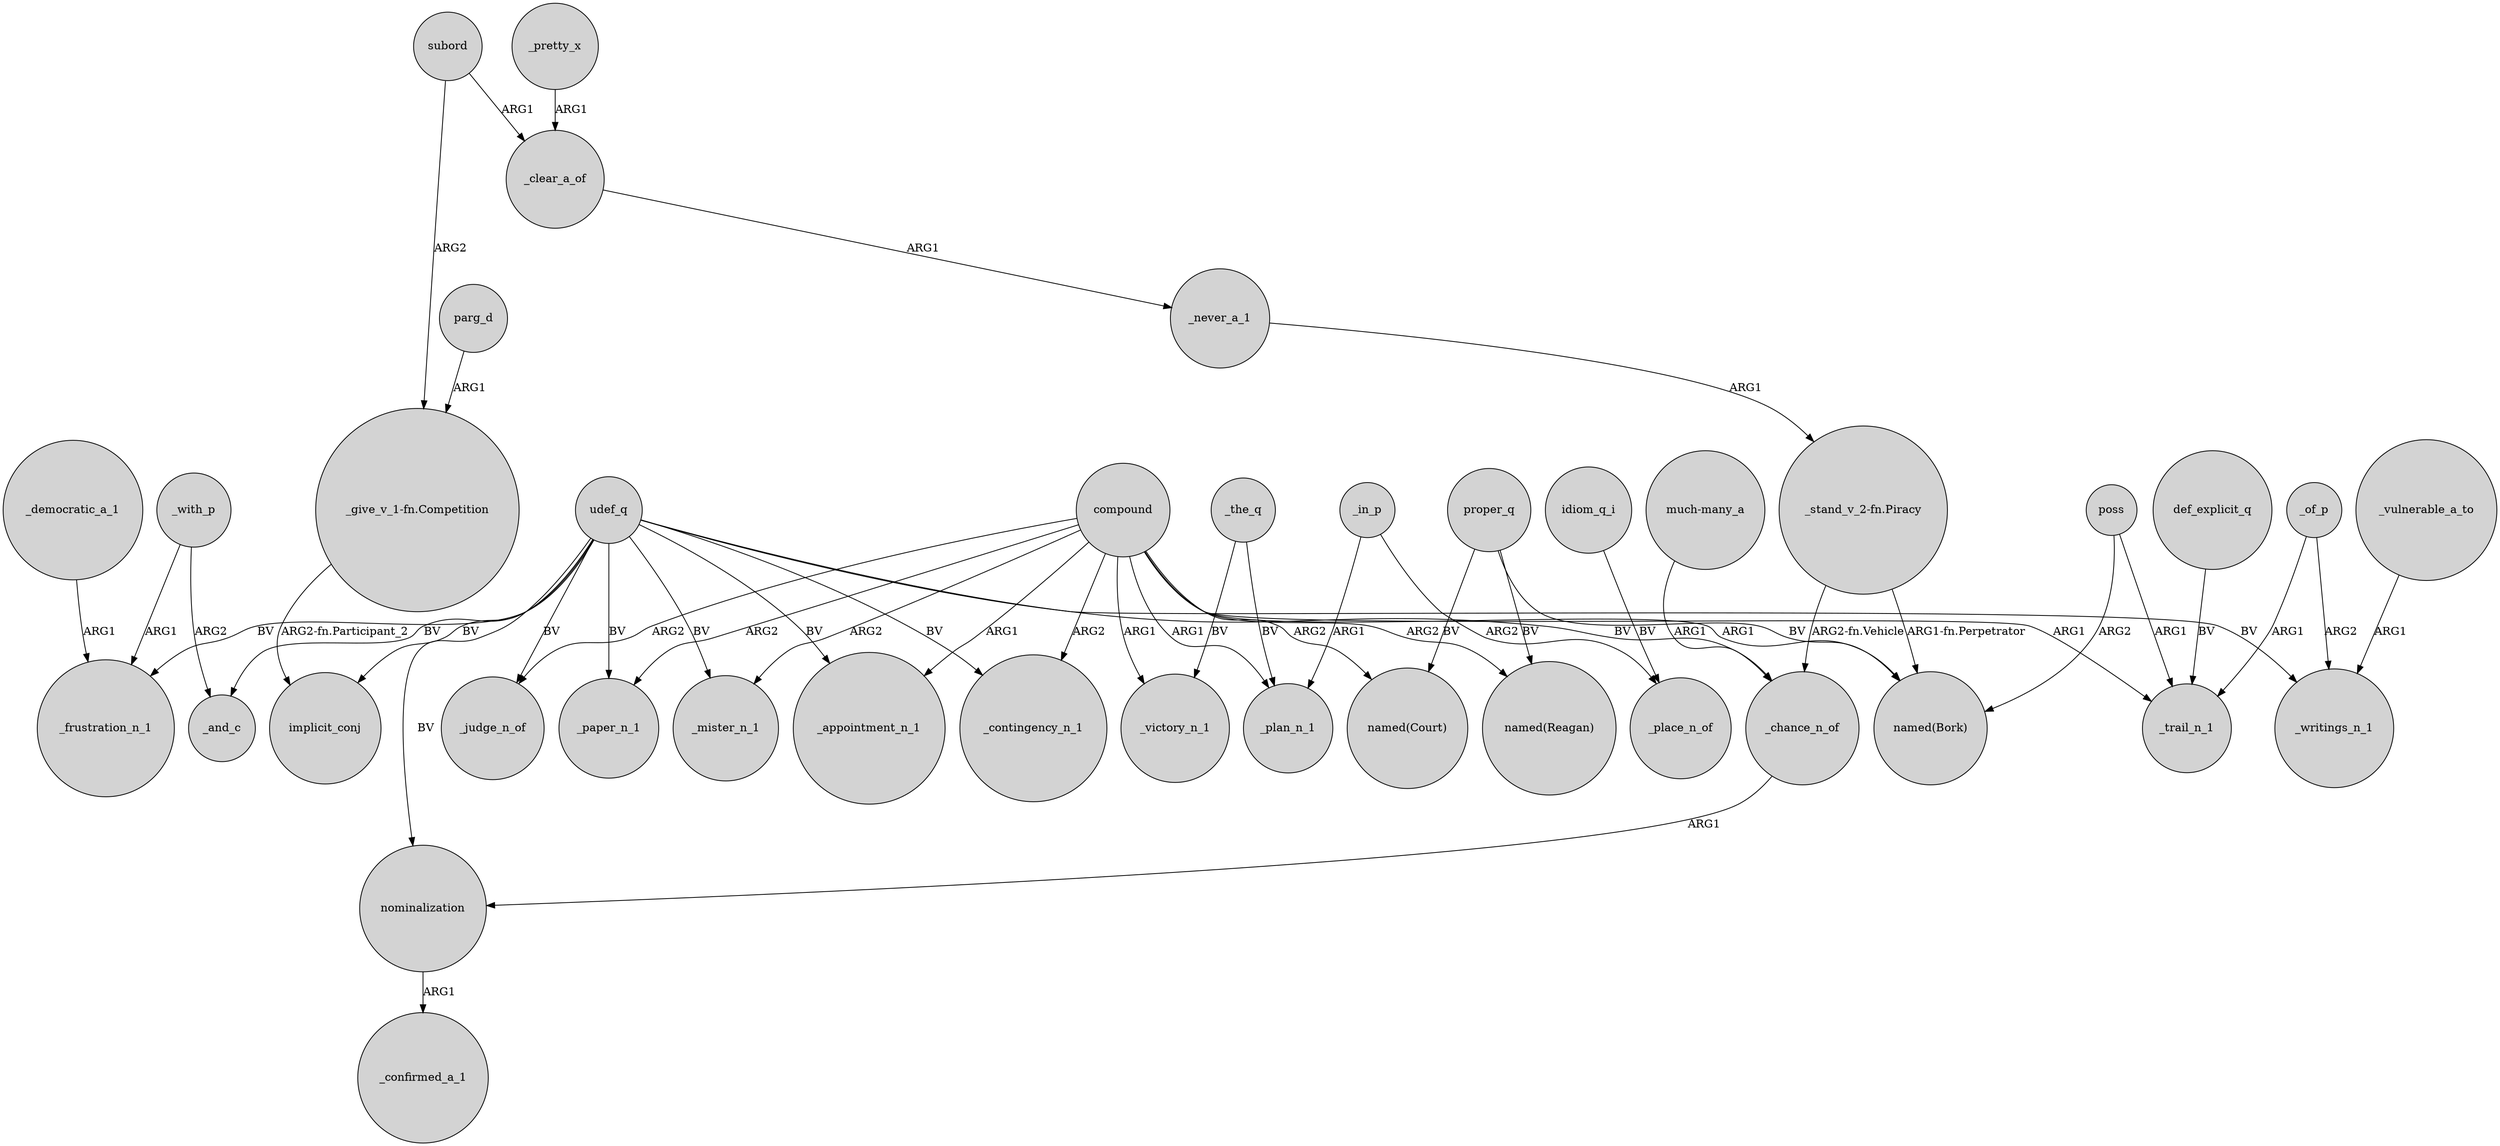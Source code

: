 digraph {
	node [shape=circle style=filled]
	_with_p -> _frustration_n_1 [label=ARG1]
	subord -> "_give_v_1-fn.Competition" [label=ARG2]
	_in_p -> _plan_n_1 [label=ARG1]
	compound -> _mister_n_1 [label=ARG2]
	_never_a_1 -> "_stand_v_2-fn.Piracy" [label=ARG1]
	"_stand_v_2-fn.Piracy" -> "named(Bork)" [label="ARG1-fn.Perpetrator"]
	udef_q -> _paper_n_1 [label=BV]
	"_stand_v_2-fn.Piracy" -> _chance_n_of [label="ARG2-fn.Vehicle"]
	"much-many_a" -> _chance_n_of [label=ARG1]
	compound -> _paper_n_1 [label=ARG2]
	udef_q -> nominalization [label=BV]
	poss -> "named(Bork)" [label=ARG2]
	compound -> _appointment_n_1 [label=ARG1]
	proper_q -> "named(Reagan)" [label=BV]
	subord -> _clear_a_of [label=ARG1]
	udef_q -> _and_c [label=BV]
	udef_q -> _appointment_n_1 [label=BV]
	udef_q -> _mister_n_1 [label=BV]
	"_give_v_1-fn.Competition" -> implicit_conj [label="ARG2-fn.Participant_2"]
	compound -> _victory_n_1 [label=ARG1]
	compound -> _contingency_n_1 [label=ARG2]
	_pretty_x -> _clear_a_of [label=ARG1]
	udef_q -> _judge_n_of [label=BV]
	nominalization -> _confirmed_a_1 [label=ARG1]
	proper_q -> "named(Court)" [label=BV]
	_clear_a_of -> _never_a_1 [label=ARG1]
	parg_d -> "_give_v_1-fn.Competition" [label=ARG1]
	udef_q -> _writings_n_1 [label=BV]
	compound -> "named(Court)" [label=ARG2]
	_with_p -> _and_c [label=ARG2]
	def_explicit_q -> _trail_n_1 [label=BV]
	compound -> "named(Bork)" [label=ARG1]
	_chance_n_of -> nominalization [label=ARG1]
	_in_p -> _place_n_of [label=ARG2]
	udef_q -> _frustration_n_1 [label=BV]
	udef_q -> _chance_n_of [label=BV]
	_democratic_a_1 -> _frustration_n_1 [label=ARG1]
	_of_p -> _writings_n_1 [label=ARG2]
	compound -> "named(Reagan)" [label=ARG2]
	_of_p -> _trail_n_1 [label=ARG1]
	compound -> _plan_n_1 [label=ARG1]
	_the_q -> _plan_n_1 [label=BV]
	udef_q -> _contingency_n_1 [label=BV]
	poss -> _trail_n_1 [label=ARG1]
	compound -> _trail_n_1 [label=ARG1]
	idiom_q_i -> _place_n_of [label=BV]
	udef_q -> implicit_conj [label=BV]
	proper_q -> "named(Bork)" [label=BV]
	_vulnerable_a_to -> _writings_n_1 [label=ARG1]
	_the_q -> _victory_n_1 [label=BV]
	compound -> _judge_n_of [label=ARG2]
}
